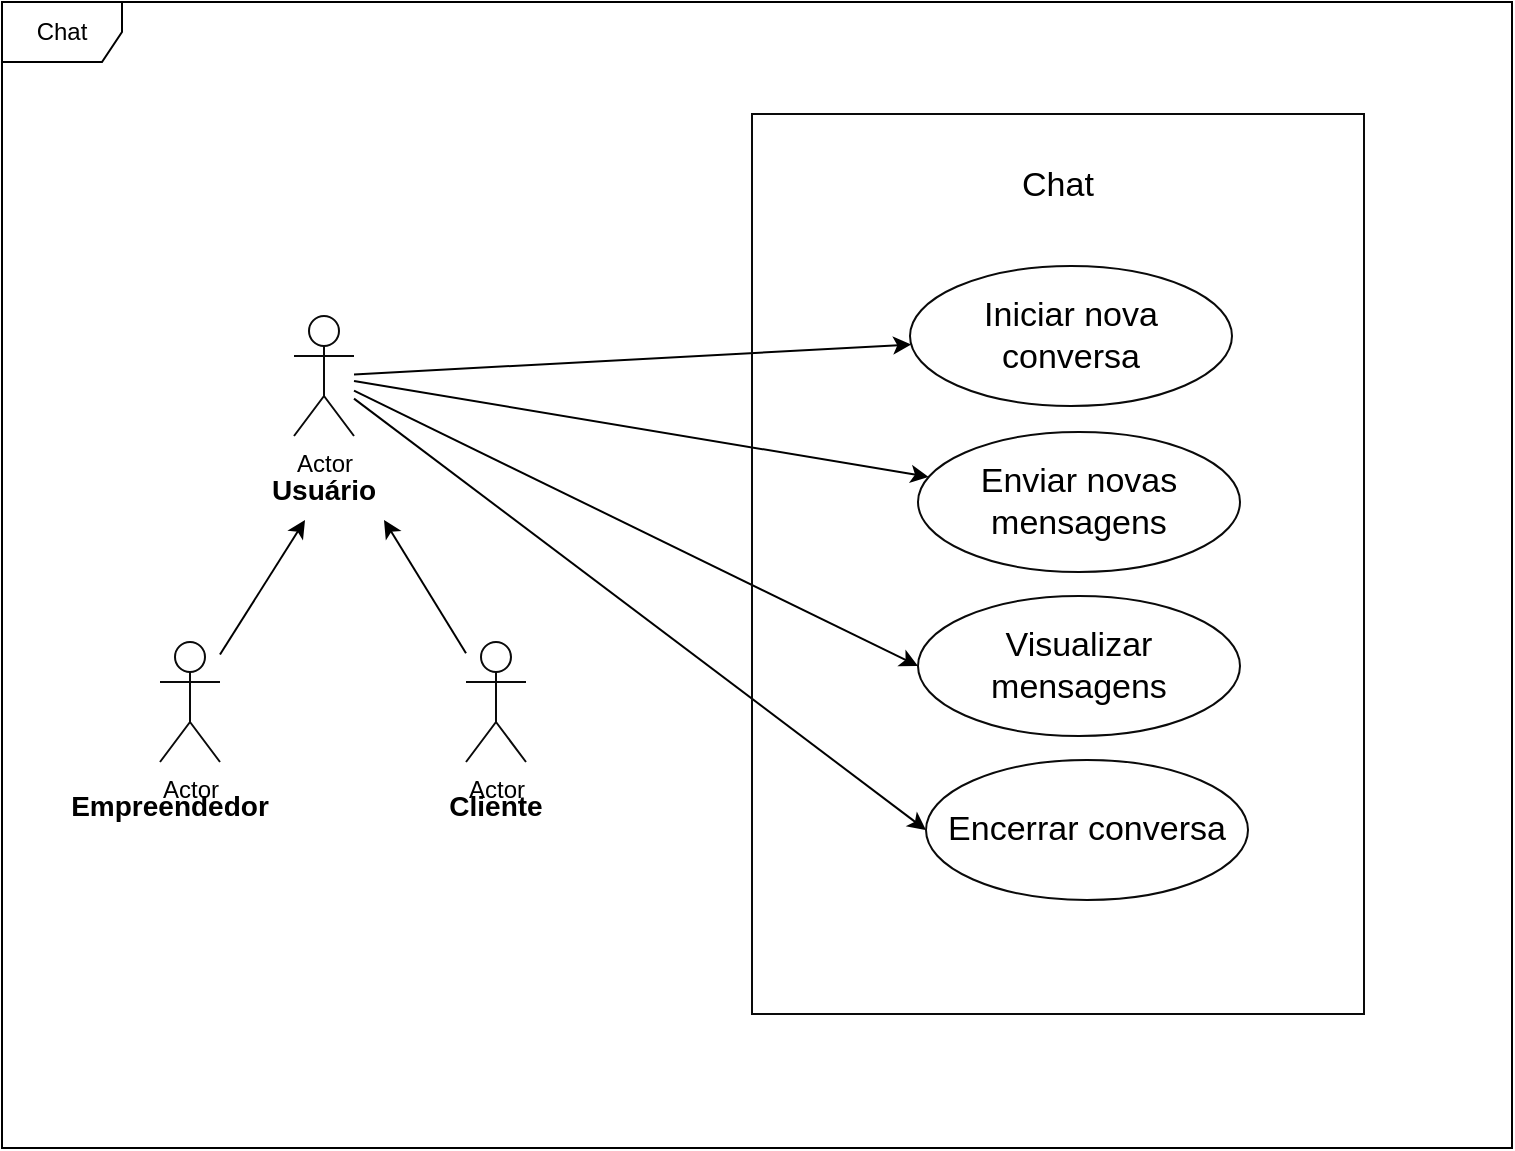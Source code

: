 <mxfile>
    <diagram id="DLjmupUZ2m6u4R_Xzwk4" name="Page-1">
        <mxGraphModel dx="616" dy="313" grid="0" gridSize="10" guides="1" tooltips="1" connect="1" arrows="1" fold="1" page="1" pageScale="1" pageWidth="850" pageHeight="1100" background="#ffffff" math="0" shadow="0">
            <root>
                <mxCell id="0"/>
                <mxCell id="1" parent="0"/>
                <mxCell id="22" value="Chat" style="shape=umlFrame;whiteSpace=wrap;html=1;strokeColor=#000000;" parent="1" vertex="1">
                    <mxGeometry x="54" y="67" width="755" height="573" as="geometry"/>
                </mxCell>
                <mxCell id="61" style="edgeStyle=none;html=1;strokeColor=#000000;" edge="1" parent="1" source="23" target="33">
                    <mxGeometry relative="1" as="geometry"/>
                </mxCell>
                <mxCell id="62" style="edgeStyle=none;html=1;strokeColor=#000000;" edge="1" parent="1" source="23" target="52">
                    <mxGeometry relative="1" as="geometry"/>
                </mxCell>
                <mxCell id="63" style="edgeStyle=none;html=1;entryX=0;entryY=0.5;entryDx=0;entryDy=0;strokeColor=#000000;" edge="1" parent="1" source="23" target="36">
                    <mxGeometry relative="1" as="geometry"/>
                </mxCell>
                <mxCell id="64" style="edgeStyle=none;html=1;entryX=0;entryY=0.5;entryDx=0;entryDy=0;strokeColor=#000000;" edge="1" parent="1" source="23" target="34">
                    <mxGeometry relative="1" as="geometry"/>
                </mxCell>
                <mxCell id="23" value="Actor" style="shape=umlActor;verticalLabelPosition=bottom;verticalAlign=top;html=1;strokeColor=#0A0A0A;" parent="1" vertex="1">
                    <mxGeometry x="200" y="224" width="30" height="60" as="geometry"/>
                </mxCell>
                <mxCell id="24" value="&lt;font size=&quot;1&quot; color=&quot;#000000&quot;&gt;&lt;b style=&quot;font-size: 14px;&quot;&gt;Usuário&lt;/b&gt;&lt;/font&gt;" style="text;html=1;align=center;verticalAlign=middle;whiteSpace=wrap;rounded=0;" parent="1" vertex="1">
                    <mxGeometry x="185" y="296" width="60" height="30" as="geometry"/>
                </mxCell>
                <mxCell id="31" value="" style="edgeStyle=none;html=1;strokeColor=#000000;fontSize=14;fontColor=#000000;" parent="1" source="25" target="24" edge="1">
                    <mxGeometry relative="1" as="geometry"/>
                </mxCell>
                <mxCell id="25" value="Actor" style="shape=umlActor;verticalLabelPosition=bottom;verticalAlign=top;html=1;strokeColor=#0A0A0A;" parent="1" vertex="1">
                    <mxGeometry x="133" y="387" width="30" height="60" as="geometry"/>
                </mxCell>
                <mxCell id="26" value="&lt;font size=&quot;1&quot; color=&quot;#000000&quot;&gt;&lt;b style=&quot;font-size: 14px;&quot;&gt;Empreendedor&lt;/b&gt;&lt;/font&gt;" style="text;html=1;align=center;verticalAlign=middle;whiteSpace=wrap;rounded=0;" parent="1" vertex="1">
                    <mxGeometry x="80" y="454" width="116" height="30" as="geometry"/>
                </mxCell>
                <mxCell id="29" value="" style="rounded=0;whiteSpace=wrap;html=1;strokeColor=#0A0A0A;fontSize=14;fontColor=#000000;fillColor=none;" parent="1" vertex="1">
                    <mxGeometry x="429" y="123" width="306" height="450" as="geometry"/>
                </mxCell>
                <mxCell id="32" value="&lt;span style=&quot;font-size: 17px;&quot;&gt;Chat&lt;/span&gt;" style="text;html=1;strokeColor=none;fillColor=none;align=center;verticalAlign=middle;whiteSpace=wrap;rounded=0;fontSize=14;fontColor=#000000;" parent="1" vertex="1">
                    <mxGeometry x="552" y="144" width="60" height="30" as="geometry"/>
                </mxCell>
                <mxCell id="33" value="Iniciar nova conversa" style="ellipse;whiteSpace=wrap;html=1;strokeColor=#0A0A0A;fontSize=17;fontColor=#000000;fillColor=none;" parent="1" vertex="1">
                    <mxGeometry x="508" y="199" width="161" height="70" as="geometry"/>
                </mxCell>
                <mxCell id="34" value="Encerrar conversa" style="ellipse;whiteSpace=wrap;html=1;strokeColor=#0A0A0A;fontSize=17;fontColor=#000000;fillColor=none;" parent="1" vertex="1">
                    <mxGeometry x="516" y="446" width="161" height="70" as="geometry"/>
                </mxCell>
                <mxCell id="36" value="Visualizar mensagens" style="ellipse;whiteSpace=wrap;html=1;strokeColor=#0A0A0A;fontSize=17;fontColor=#000000;fillColor=none;" parent="1" vertex="1">
                    <mxGeometry x="512" y="364" width="161" height="70" as="geometry"/>
                </mxCell>
                <mxCell id="59" style="edgeStyle=none;html=1;entryX=1;entryY=1;entryDx=0;entryDy=0;strokeColor=#000000;" edge="1" parent="1" source="41" target="24">
                    <mxGeometry relative="1" as="geometry"/>
                </mxCell>
                <mxCell id="41" value="Actor" style="shape=umlActor;verticalLabelPosition=bottom;verticalAlign=top;html=1;strokeColor=#0A0A0A;" parent="1" vertex="1">
                    <mxGeometry x="286" y="387" width="30" height="60" as="geometry"/>
                </mxCell>
                <mxCell id="42" value="&lt;font size=&quot;1&quot; color=&quot;#000000&quot;&gt;&lt;b style=&quot;font-size: 14px;&quot;&gt;Cliente&lt;/b&gt;&lt;/font&gt;" style="text;html=1;align=center;verticalAlign=middle;whiteSpace=wrap;rounded=0;" parent="1" vertex="1">
                    <mxGeometry x="271" y="454" width="60" height="30" as="geometry"/>
                </mxCell>
                <mxCell id="52" value="Enviar novas mensagens" style="ellipse;whiteSpace=wrap;html=1;strokeColor=#0A0A0A;fontSize=17;fontColor=#000000;fillColor=none;" parent="1" vertex="1">
                    <mxGeometry x="512" y="282" width="161" height="70" as="geometry"/>
                </mxCell>
            </root>
        </mxGraphModel>
    </diagram>
</mxfile>